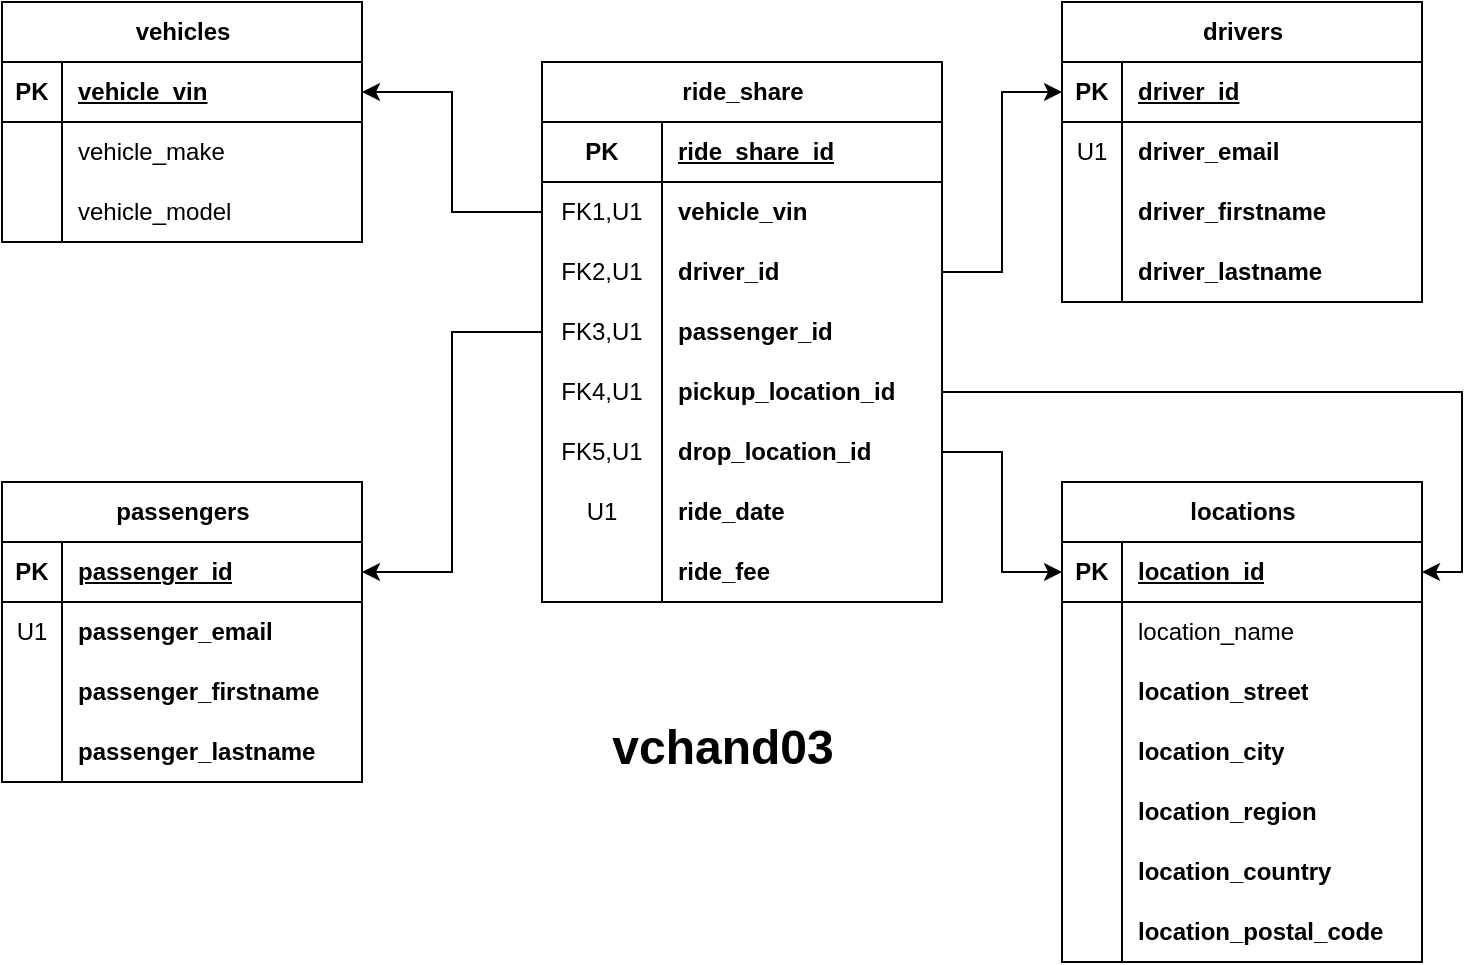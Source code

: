 <mxfile version="24.0.2" type="device">
  <diagram name="Page-1" id="pNcKomzD0ishxrPGy2kd">
    <mxGraphModel dx="1194" dy="640" grid="1" gridSize="10" guides="1" tooltips="1" connect="1" arrows="1" fold="1" page="1" pageScale="1" pageWidth="850" pageHeight="1100" math="0" shadow="0">
      <root>
        <mxCell id="0" />
        <mxCell id="1" parent="0" />
        <mxCell id="V96x-ERwFkJNRLYZqCBc-1" value="vehicles" style="shape=table;startSize=30;container=1;collapsible=1;childLayout=tableLayout;fixedRows=1;rowLines=0;fontStyle=1;align=center;resizeLast=1;html=1;" parent="1" vertex="1">
          <mxGeometry x="60" y="110" width="180" height="120" as="geometry" />
        </mxCell>
        <mxCell id="V96x-ERwFkJNRLYZqCBc-2" value="" style="shape=tableRow;horizontal=0;startSize=0;swimlaneHead=0;swimlaneBody=0;fillColor=none;collapsible=0;dropTarget=0;points=[[0,0.5],[1,0.5]];portConstraint=eastwest;top=0;left=0;right=0;bottom=1;" parent="V96x-ERwFkJNRLYZqCBc-1" vertex="1">
          <mxGeometry y="30" width="180" height="30" as="geometry" />
        </mxCell>
        <mxCell id="V96x-ERwFkJNRLYZqCBc-3" value="PK" style="shape=partialRectangle;connectable=0;fillColor=none;top=0;left=0;bottom=0;right=0;fontStyle=1;overflow=hidden;whiteSpace=wrap;html=1;" parent="V96x-ERwFkJNRLYZqCBc-2" vertex="1">
          <mxGeometry width="30" height="30" as="geometry">
            <mxRectangle width="30" height="30" as="alternateBounds" />
          </mxGeometry>
        </mxCell>
        <mxCell id="V96x-ERwFkJNRLYZqCBc-4" value="vehicle_vin" style="shape=partialRectangle;connectable=0;fillColor=none;top=0;left=0;bottom=0;right=0;align=left;spacingLeft=6;fontStyle=5;overflow=hidden;whiteSpace=wrap;html=1;" parent="V96x-ERwFkJNRLYZqCBc-2" vertex="1">
          <mxGeometry x="30" width="150" height="30" as="geometry">
            <mxRectangle width="150" height="30" as="alternateBounds" />
          </mxGeometry>
        </mxCell>
        <mxCell id="V96x-ERwFkJNRLYZqCBc-5" value="" style="shape=tableRow;horizontal=0;startSize=0;swimlaneHead=0;swimlaneBody=0;fillColor=none;collapsible=0;dropTarget=0;points=[[0,0.5],[1,0.5]];portConstraint=eastwest;top=0;left=0;right=0;bottom=0;" parent="V96x-ERwFkJNRLYZqCBc-1" vertex="1">
          <mxGeometry y="60" width="180" height="30" as="geometry" />
        </mxCell>
        <mxCell id="V96x-ERwFkJNRLYZqCBc-6" value="" style="shape=partialRectangle;connectable=0;fillColor=none;top=0;left=0;bottom=0;right=0;editable=1;overflow=hidden;whiteSpace=wrap;html=1;" parent="V96x-ERwFkJNRLYZqCBc-5" vertex="1">
          <mxGeometry width="30" height="30" as="geometry">
            <mxRectangle width="30" height="30" as="alternateBounds" />
          </mxGeometry>
        </mxCell>
        <mxCell id="V96x-ERwFkJNRLYZqCBc-7" value="vehicle_make" style="shape=partialRectangle;connectable=0;fillColor=none;top=0;left=0;bottom=0;right=0;align=left;spacingLeft=6;overflow=hidden;whiteSpace=wrap;html=1;" parent="V96x-ERwFkJNRLYZqCBc-5" vertex="1">
          <mxGeometry x="30" width="150" height="30" as="geometry">
            <mxRectangle width="150" height="30" as="alternateBounds" />
          </mxGeometry>
        </mxCell>
        <mxCell id="V96x-ERwFkJNRLYZqCBc-8" value="" style="shape=tableRow;horizontal=0;startSize=0;swimlaneHead=0;swimlaneBody=0;fillColor=none;collapsible=0;dropTarget=0;points=[[0,0.5],[1,0.5]];portConstraint=eastwest;top=0;left=0;right=0;bottom=0;" parent="V96x-ERwFkJNRLYZqCBc-1" vertex="1">
          <mxGeometry y="90" width="180" height="30" as="geometry" />
        </mxCell>
        <mxCell id="V96x-ERwFkJNRLYZqCBc-9" value="" style="shape=partialRectangle;connectable=0;fillColor=none;top=0;left=0;bottom=0;right=0;editable=1;overflow=hidden;whiteSpace=wrap;html=1;" parent="V96x-ERwFkJNRLYZqCBc-8" vertex="1">
          <mxGeometry width="30" height="30" as="geometry">
            <mxRectangle width="30" height="30" as="alternateBounds" />
          </mxGeometry>
        </mxCell>
        <mxCell id="V96x-ERwFkJNRLYZqCBc-10" value="vehicle_model" style="shape=partialRectangle;connectable=0;fillColor=none;top=0;left=0;bottom=0;right=0;align=left;spacingLeft=6;overflow=hidden;whiteSpace=wrap;html=1;" parent="V96x-ERwFkJNRLYZqCBc-8" vertex="1">
          <mxGeometry x="30" width="150" height="30" as="geometry">
            <mxRectangle width="150" height="30" as="alternateBounds" />
          </mxGeometry>
        </mxCell>
        <mxCell id="V96x-ERwFkJNRLYZqCBc-14" value="drivers" style="shape=table;startSize=30;container=1;collapsible=1;childLayout=tableLayout;fixedRows=1;rowLines=0;fontStyle=1;align=center;resizeLast=1;html=1;" parent="1" vertex="1">
          <mxGeometry x="590" y="110" width="180" height="150" as="geometry" />
        </mxCell>
        <mxCell id="V96x-ERwFkJNRLYZqCBc-15" value="" style="shape=tableRow;horizontal=0;startSize=0;swimlaneHead=0;swimlaneBody=0;fillColor=none;collapsible=0;dropTarget=0;points=[[0,0.5],[1,0.5]];portConstraint=eastwest;top=0;left=0;right=0;bottom=1;" parent="V96x-ERwFkJNRLYZqCBc-14" vertex="1">
          <mxGeometry y="30" width="180" height="30" as="geometry" />
        </mxCell>
        <mxCell id="V96x-ERwFkJNRLYZqCBc-16" value="PK" style="shape=partialRectangle;connectable=0;fillColor=none;top=0;left=0;bottom=0;right=0;fontStyle=1;overflow=hidden;whiteSpace=wrap;html=1;" parent="V96x-ERwFkJNRLYZqCBc-15" vertex="1">
          <mxGeometry width="30" height="30" as="geometry">
            <mxRectangle width="30" height="30" as="alternateBounds" />
          </mxGeometry>
        </mxCell>
        <mxCell id="V96x-ERwFkJNRLYZqCBc-17" value="driver_id" style="shape=partialRectangle;connectable=0;fillColor=none;top=0;left=0;bottom=0;right=0;align=left;spacingLeft=6;fontStyle=5;overflow=hidden;whiteSpace=wrap;html=1;" parent="V96x-ERwFkJNRLYZqCBc-15" vertex="1">
          <mxGeometry x="30" width="150" height="30" as="geometry">
            <mxRectangle width="150" height="30" as="alternateBounds" />
          </mxGeometry>
        </mxCell>
        <mxCell id="V96x-ERwFkJNRLYZqCBc-18" value="" style="shape=tableRow;horizontal=0;startSize=0;swimlaneHead=0;swimlaneBody=0;fillColor=none;collapsible=0;dropTarget=0;points=[[0,0.5],[1,0.5]];portConstraint=eastwest;top=0;left=0;right=0;bottom=0;" parent="V96x-ERwFkJNRLYZqCBc-14" vertex="1">
          <mxGeometry y="60" width="180" height="30" as="geometry" />
        </mxCell>
        <mxCell id="V96x-ERwFkJNRLYZqCBc-19" value="U1" style="shape=partialRectangle;connectable=0;fillColor=none;top=0;left=0;bottom=0;right=0;editable=1;overflow=hidden;whiteSpace=wrap;html=1;" parent="V96x-ERwFkJNRLYZqCBc-18" vertex="1">
          <mxGeometry width="30" height="30" as="geometry">
            <mxRectangle width="30" height="30" as="alternateBounds" />
          </mxGeometry>
        </mxCell>
        <mxCell id="V96x-ERwFkJNRLYZqCBc-20" value="&lt;b&gt;driver_email&lt;/b&gt;" style="shape=partialRectangle;connectable=0;fillColor=none;top=0;left=0;bottom=0;right=0;align=left;spacingLeft=6;overflow=hidden;whiteSpace=wrap;html=1;" parent="V96x-ERwFkJNRLYZqCBc-18" vertex="1">
          <mxGeometry x="30" width="150" height="30" as="geometry">
            <mxRectangle width="150" height="30" as="alternateBounds" />
          </mxGeometry>
        </mxCell>
        <mxCell id="V96x-ERwFkJNRLYZqCBc-21" value="" style="shape=tableRow;horizontal=0;startSize=0;swimlaneHead=0;swimlaneBody=0;fillColor=none;collapsible=0;dropTarget=0;points=[[0,0.5],[1,0.5]];portConstraint=eastwest;top=0;left=0;right=0;bottom=0;" parent="V96x-ERwFkJNRLYZqCBc-14" vertex="1">
          <mxGeometry y="90" width="180" height="30" as="geometry" />
        </mxCell>
        <mxCell id="V96x-ERwFkJNRLYZqCBc-22" value="" style="shape=partialRectangle;connectable=0;fillColor=none;top=0;left=0;bottom=0;right=0;editable=1;overflow=hidden;whiteSpace=wrap;html=1;" parent="V96x-ERwFkJNRLYZqCBc-21" vertex="1">
          <mxGeometry width="30" height="30" as="geometry">
            <mxRectangle width="30" height="30" as="alternateBounds" />
          </mxGeometry>
        </mxCell>
        <mxCell id="V96x-ERwFkJNRLYZqCBc-23" value="&lt;b&gt;driver_firstname&lt;/b&gt;" style="shape=partialRectangle;connectable=0;fillColor=none;top=0;left=0;bottom=0;right=0;align=left;spacingLeft=6;overflow=hidden;whiteSpace=wrap;html=1;" parent="V96x-ERwFkJNRLYZqCBc-21" vertex="1">
          <mxGeometry x="30" width="150" height="30" as="geometry">
            <mxRectangle width="150" height="30" as="alternateBounds" />
          </mxGeometry>
        </mxCell>
        <mxCell id="V96x-ERwFkJNRLYZqCBc-24" value="" style="shape=tableRow;horizontal=0;startSize=0;swimlaneHead=0;swimlaneBody=0;fillColor=none;collapsible=0;dropTarget=0;points=[[0,0.5],[1,0.5]];portConstraint=eastwest;top=0;left=0;right=0;bottom=0;" parent="V96x-ERwFkJNRLYZqCBc-14" vertex="1">
          <mxGeometry y="120" width="180" height="30" as="geometry" />
        </mxCell>
        <mxCell id="V96x-ERwFkJNRLYZqCBc-25" value="" style="shape=partialRectangle;connectable=0;fillColor=none;top=0;left=0;bottom=0;right=0;editable=1;overflow=hidden;whiteSpace=wrap;html=1;" parent="V96x-ERwFkJNRLYZqCBc-24" vertex="1">
          <mxGeometry width="30" height="30" as="geometry">
            <mxRectangle width="30" height="30" as="alternateBounds" />
          </mxGeometry>
        </mxCell>
        <mxCell id="V96x-ERwFkJNRLYZqCBc-26" value="&lt;b&gt;driver_lastname&lt;/b&gt;" style="shape=partialRectangle;connectable=0;fillColor=none;top=0;left=0;bottom=0;right=0;align=left;spacingLeft=6;overflow=hidden;whiteSpace=wrap;html=1;" parent="V96x-ERwFkJNRLYZqCBc-24" vertex="1">
          <mxGeometry x="30" width="150" height="30" as="geometry">
            <mxRectangle width="150" height="30" as="alternateBounds" />
          </mxGeometry>
        </mxCell>
        <mxCell id="V96x-ERwFkJNRLYZqCBc-27" value="passengers" style="shape=table;startSize=30;container=1;collapsible=1;childLayout=tableLayout;fixedRows=1;rowLines=0;fontStyle=1;align=center;resizeLast=1;html=1;" parent="1" vertex="1">
          <mxGeometry x="60" y="350" width="180" height="150" as="geometry" />
        </mxCell>
        <mxCell id="V96x-ERwFkJNRLYZqCBc-28" value="" style="shape=tableRow;horizontal=0;startSize=0;swimlaneHead=0;swimlaneBody=0;fillColor=none;collapsible=0;dropTarget=0;points=[[0,0.5],[1,0.5]];portConstraint=eastwest;top=0;left=0;right=0;bottom=1;" parent="V96x-ERwFkJNRLYZqCBc-27" vertex="1">
          <mxGeometry y="30" width="180" height="30" as="geometry" />
        </mxCell>
        <mxCell id="V96x-ERwFkJNRLYZqCBc-29" value="PK" style="shape=partialRectangle;connectable=0;fillColor=none;top=0;left=0;bottom=0;right=0;fontStyle=1;overflow=hidden;whiteSpace=wrap;html=1;" parent="V96x-ERwFkJNRLYZqCBc-28" vertex="1">
          <mxGeometry width="30" height="30" as="geometry">
            <mxRectangle width="30" height="30" as="alternateBounds" />
          </mxGeometry>
        </mxCell>
        <mxCell id="V96x-ERwFkJNRLYZqCBc-30" value="passenger_id" style="shape=partialRectangle;connectable=0;fillColor=none;top=0;left=0;bottom=0;right=0;align=left;spacingLeft=6;fontStyle=5;overflow=hidden;whiteSpace=wrap;html=1;" parent="V96x-ERwFkJNRLYZqCBc-28" vertex="1">
          <mxGeometry x="30" width="150" height="30" as="geometry">
            <mxRectangle width="150" height="30" as="alternateBounds" />
          </mxGeometry>
        </mxCell>
        <mxCell id="V96x-ERwFkJNRLYZqCBc-31" value="" style="shape=tableRow;horizontal=0;startSize=0;swimlaneHead=0;swimlaneBody=0;fillColor=none;collapsible=0;dropTarget=0;points=[[0,0.5],[1,0.5]];portConstraint=eastwest;top=0;left=0;right=0;bottom=0;" parent="V96x-ERwFkJNRLYZqCBc-27" vertex="1">
          <mxGeometry y="60" width="180" height="30" as="geometry" />
        </mxCell>
        <mxCell id="V96x-ERwFkJNRLYZqCBc-32" value="U1" style="shape=partialRectangle;connectable=0;fillColor=none;top=0;left=0;bottom=0;right=0;editable=1;overflow=hidden;whiteSpace=wrap;html=1;" parent="V96x-ERwFkJNRLYZqCBc-31" vertex="1">
          <mxGeometry width="30" height="30" as="geometry">
            <mxRectangle width="30" height="30" as="alternateBounds" />
          </mxGeometry>
        </mxCell>
        <mxCell id="V96x-ERwFkJNRLYZqCBc-33" value="&lt;b&gt;passenger_email&lt;/b&gt;" style="shape=partialRectangle;connectable=0;fillColor=none;top=0;left=0;bottom=0;right=0;align=left;spacingLeft=6;overflow=hidden;whiteSpace=wrap;html=1;" parent="V96x-ERwFkJNRLYZqCBc-31" vertex="1">
          <mxGeometry x="30" width="150" height="30" as="geometry">
            <mxRectangle width="150" height="30" as="alternateBounds" />
          </mxGeometry>
        </mxCell>
        <mxCell id="V96x-ERwFkJNRLYZqCBc-34" value="" style="shape=tableRow;horizontal=0;startSize=0;swimlaneHead=0;swimlaneBody=0;fillColor=none;collapsible=0;dropTarget=0;points=[[0,0.5],[1,0.5]];portConstraint=eastwest;top=0;left=0;right=0;bottom=0;" parent="V96x-ERwFkJNRLYZqCBc-27" vertex="1">
          <mxGeometry y="90" width="180" height="30" as="geometry" />
        </mxCell>
        <mxCell id="V96x-ERwFkJNRLYZqCBc-35" value="" style="shape=partialRectangle;connectable=0;fillColor=none;top=0;left=0;bottom=0;right=0;editable=1;overflow=hidden;whiteSpace=wrap;html=1;" parent="V96x-ERwFkJNRLYZqCBc-34" vertex="1">
          <mxGeometry width="30" height="30" as="geometry">
            <mxRectangle width="30" height="30" as="alternateBounds" />
          </mxGeometry>
        </mxCell>
        <mxCell id="V96x-ERwFkJNRLYZqCBc-36" value="&lt;b&gt;passenger_firstname&lt;/b&gt;" style="shape=partialRectangle;connectable=0;fillColor=none;top=0;left=0;bottom=0;right=0;align=left;spacingLeft=6;overflow=hidden;whiteSpace=wrap;html=1;" parent="V96x-ERwFkJNRLYZqCBc-34" vertex="1">
          <mxGeometry x="30" width="150" height="30" as="geometry">
            <mxRectangle width="150" height="30" as="alternateBounds" />
          </mxGeometry>
        </mxCell>
        <mxCell id="V96x-ERwFkJNRLYZqCBc-37" value="" style="shape=tableRow;horizontal=0;startSize=0;swimlaneHead=0;swimlaneBody=0;fillColor=none;collapsible=0;dropTarget=0;points=[[0,0.5],[1,0.5]];portConstraint=eastwest;top=0;left=0;right=0;bottom=0;" parent="V96x-ERwFkJNRLYZqCBc-27" vertex="1">
          <mxGeometry y="120" width="180" height="30" as="geometry" />
        </mxCell>
        <mxCell id="V96x-ERwFkJNRLYZqCBc-38" value="" style="shape=partialRectangle;connectable=0;fillColor=none;top=0;left=0;bottom=0;right=0;editable=1;overflow=hidden;whiteSpace=wrap;html=1;" parent="V96x-ERwFkJNRLYZqCBc-37" vertex="1">
          <mxGeometry width="30" height="30" as="geometry">
            <mxRectangle width="30" height="30" as="alternateBounds" />
          </mxGeometry>
        </mxCell>
        <mxCell id="V96x-ERwFkJNRLYZqCBc-39" value="&lt;b&gt;passenger_lastname&lt;/b&gt;" style="shape=partialRectangle;connectable=0;fillColor=none;top=0;left=0;bottom=0;right=0;align=left;spacingLeft=6;overflow=hidden;whiteSpace=wrap;html=1;" parent="V96x-ERwFkJNRLYZqCBc-37" vertex="1">
          <mxGeometry x="30" width="150" height="30" as="geometry">
            <mxRectangle width="150" height="30" as="alternateBounds" />
          </mxGeometry>
        </mxCell>
        <mxCell id="V96x-ERwFkJNRLYZqCBc-40" value="locations" style="shape=table;startSize=30;container=1;collapsible=1;childLayout=tableLayout;fixedRows=1;rowLines=0;fontStyle=1;align=center;resizeLast=1;html=1;" parent="1" vertex="1">
          <mxGeometry x="590" y="350" width="180" height="240" as="geometry" />
        </mxCell>
        <mxCell id="V96x-ERwFkJNRLYZqCBc-41" value="" style="shape=tableRow;horizontal=0;startSize=0;swimlaneHead=0;swimlaneBody=0;fillColor=none;collapsible=0;dropTarget=0;points=[[0,0.5],[1,0.5]];portConstraint=eastwest;top=0;left=0;right=0;bottom=1;" parent="V96x-ERwFkJNRLYZqCBc-40" vertex="1">
          <mxGeometry y="30" width="180" height="30" as="geometry" />
        </mxCell>
        <mxCell id="V96x-ERwFkJNRLYZqCBc-42" value="PK" style="shape=partialRectangle;connectable=0;fillColor=none;top=0;left=0;bottom=0;right=0;fontStyle=1;overflow=hidden;whiteSpace=wrap;html=1;" parent="V96x-ERwFkJNRLYZqCBc-41" vertex="1">
          <mxGeometry width="30" height="30" as="geometry">
            <mxRectangle width="30" height="30" as="alternateBounds" />
          </mxGeometry>
        </mxCell>
        <mxCell id="V96x-ERwFkJNRLYZqCBc-43" value="location_id" style="shape=partialRectangle;connectable=0;fillColor=none;top=0;left=0;bottom=0;right=0;align=left;spacingLeft=6;fontStyle=5;overflow=hidden;whiteSpace=wrap;html=1;" parent="V96x-ERwFkJNRLYZqCBc-41" vertex="1">
          <mxGeometry x="30" width="150" height="30" as="geometry">
            <mxRectangle width="150" height="30" as="alternateBounds" />
          </mxGeometry>
        </mxCell>
        <mxCell id="V96x-ERwFkJNRLYZqCBc-44" value="" style="shape=tableRow;horizontal=0;startSize=0;swimlaneHead=0;swimlaneBody=0;fillColor=none;collapsible=0;dropTarget=0;points=[[0,0.5],[1,0.5]];portConstraint=eastwest;top=0;left=0;right=0;bottom=0;" parent="V96x-ERwFkJNRLYZqCBc-40" vertex="1">
          <mxGeometry y="60" width="180" height="30" as="geometry" />
        </mxCell>
        <mxCell id="V96x-ERwFkJNRLYZqCBc-45" value="" style="shape=partialRectangle;connectable=0;fillColor=none;top=0;left=0;bottom=0;right=0;editable=1;overflow=hidden;whiteSpace=wrap;html=1;" parent="V96x-ERwFkJNRLYZqCBc-44" vertex="1">
          <mxGeometry width="30" height="30" as="geometry">
            <mxRectangle width="30" height="30" as="alternateBounds" />
          </mxGeometry>
        </mxCell>
        <mxCell id="V96x-ERwFkJNRLYZqCBc-46" value="location_name" style="shape=partialRectangle;connectable=0;fillColor=none;top=0;left=0;bottom=0;right=0;align=left;spacingLeft=6;overflow=hidden;whiteSpace=wrap;html=1;" parent="V96x-ERwFkJNRLYZqCBc-44" vertex="1">
          <mxGeometry x="30" width="150" height="30" as="geometry">
            <mxRectangle width="150" height="30" as="alternateBounds" />
          </mxGeometry>
        </mxCell>
        <mxCell id="V96x-ERwFkJNRLYZqCBc-47" value="" style="shape=tableRow;horizontal=0;startSize=0;swimlaneHead=0;swimlaneBody=0;fillColor=none;collapsible=0;dropTarget=0;points=[[0,0.5],[1,0.5]];portConstraint=eastwest;top=0;left=0;right=0;bottom=0;" parent="V96x-ERwFkJNRLYZqCBc-40" vertex="1">
          <mxGeometry y="90" width="180" height="30" as="geometry" />
        </mxCell>
        <mxCell id="V96x-ERwFkJNRLYZqCBc-48" value="" style="shape=partialRectangle;connectable=0;fillColor=none;top=0;left=0;bottom=0;right=0;editable=1;overflow=hidden;whiteSpace=wrap;html=1;" parent="V96x-ERwFkJNRLYZqCBc-47" vertex="1">
          <mxGeometry width="30" height="30" as="geometry">
            <mxRectangle width="30" height="30" as="alternateBounds" />
          </mxGeometry>
        </mxCell>
        <mxCell id="V96x-ERwFkJNRLYZqCBc-49" value="&lt;b&gt;location_street&lt;/b&gt;" style="shape=partialRectangle;connectable=0;fillColor=none;top=0;left=0;bottom=0;right=0;align=left;spacingLeft=6;overflow=hidden;whiteSpace=wrap;html=1;" parent="V96x-ERwFkJNRLYZqCBc-47" vertex="1">
          <mxGeometry x="30" width="150" height="30" as="geometry">
            <mxRectangle width="150" height="30" as="alternateBounds" />
          </mxGeometry>
        </mxCell>
        <mxCell id="V96x-ERwFkJNRLYZqCBc-50" value="" style="shape=tableRow;horizontal=0;startSize=0;swimlaneHead=0;swimlaneBody=0;fillColor=none;collapsible=0;dropTarget=0;points=[[0,0.5],[1,0.5]];portConstraint=eastwest;top=0;left=0;right=0;bottom=0;" parent="V96x-ERwFkJNRLYZqCBc-40" vertex="1">
          <mxGeometry y="120" width="180" height="30" as="geometry" />
        </mxCell>
        <mxCell id="V96x-ERwFkJNRLYZqCBc-51" value="" style="shape=partialRectangle;connectable=0;fillColor=none;top=0;left=0;bottom=0;right=0;editable=1;overflow=hidden;whiteSpace=wrap;html=1;" parent="V96x-ERwFkJNRLYZqCBc-50" vertex="1">
          <mxGeometry width="30" height="30" as="geometry">
            <mxRectangle width="30" height="30" as="alternateBounds" />
          </mxGeometry>
        </mxCell>
        <mxCell id="V96x-ERwFkJNRLYZqCBc-52" value="&lt;b&gt;location_city&lt;/b&gt;" style="shape=partialRectangle;connectable=0;fillColor=none;top=0;left=0;bottom=0;right=0;align=left;spacingLeft=6;overflow=hidden;whiteSpace=wrap;html=1;" parent="V96x-ERwFkJNRLYZqCBc-50" vertex="1">
          <mxGeometry x="30" width="150" height="30" as="geometry">
            <mxRectangle width="150" height="30" as="alternateBounds" />
          </mxGeometry>
        </mxCell>
        <mxCell id="V96x-ERwFkJNRLYZqCBc-53" value="" style="shape=tableRow;horizontal=0;startSize=0;swimlaneHead=0;swimlaneBody=0;fillColor=none;collapsible=0;dropTarget=0;points=[[0,0.5],[1,0.5]];portConstraint=eastwest;top=0;left=0;right=0;bottom=0;" parent="V96x-ERwFkJNRLYZqCBc-40" vertex="1">
          <mxGeometry y="150" width="180" height="30" as="geometry" />
        </mxCell>
        <mxCell id="V96x-ERwFkJNRLYZqCBc-54" value="" style="shape=partialRectangle;connectable=0;fillColor=none;top=0;left=0;bottom=0;right=0;editable=1;overflow=hidden;whiteSpace=wrap;html=1;" parent="V96x-ERwFkJNRLYZqCBc-53" vertex="1">
          <mxGeometry width="30" height="30" as="geometry">
            <mxRectangle width="30" height="30" as="alternateBounds" />
          </mxGeometry>
        </mxCell>
        <mxCell id="V96x-ERwFkJNRLYZqCBc-55" value="&lt;b&gt;location_region&lt;/b&gt;" style="shape=partialRectangle;connectable=0;fillColor=none;top=0;left=0;bottom=0;right=0;align=left;spacingLeft=6;overflow=hidden;whiteSpace=wrap;html=1;" parent="V96x-ERwFkJNRLYZqCBc-53" vertex="1">
          <mxGeometry x="30" width="150" height="30" as="geometry">
            <mxRectangle width="150" height="30" as="alternateBounds" />
          </mxGeometry>
        </mxCell>
        <mxCell id="V96x-ERwFkJNRLYZqCBc-56" value="" style="shape=tableRow;horizontal=0;startSize=0;swimlaneHead=0;swimlaneBody=0;fillColor=none;collapsible=0;dropTarget=0;points=[[0,0.5],[1,0.5]];portConstraint=eastwest;top=0;left=0;right=0;bottom=0;" parent="V96x-ERwFkJNRLYZqCBc-40" vertex="1">
          <mxGeometry y="180" width="180" height="30" as="geometry" />
        </mxCell>
        <mxCell id="V96x-ERwFkJNRLYZqCBc-57" value="" style="shape=partialRectangle;connectable=0;fillColor=none;top=0;left=0;bottom=0;right=0;editable=1;overflow=hidden;whiteSpace=wrap;html=1;" parent="V96x-ERwFkJNRLYZqCBc-56" vertex="1">
          <mxGeometry width="30" height="30" as="geometry">
            <mxRectangle width="30" height="30" as="alternateBounds" />
          </mxGeometry>
        </mxCell>
        <mxCell id="V96x-ERwFkJNRLYZqCBc-58" value="&lt;b&gt;location_country&lt;/b&gt;" style="shape=partialRectangle;connectable=0;fillColor=none;top=0;left=0;bottom=0;right=0;align=left;spacingLeft=6;overflow=hidden;whiteSpace=wrap;html=1;" parent="V96x-ERwFkJNRLYZqCBc-56" vertex="1">
          <mxGeometry x="30" width="150" height="30" as="geometry">
            <mxRectangle width="150" height="30" as="alternateBounds" />
          </mxGeometry>
        </mxCell>
        <mxCell id="V96x-ERwFkJNRLYZqCBc-59" value="" style="shape=tableRow;horizontal=0;startSize=0;swimlaneHead=0;swimlaneBody=0;fillColor=none;collapsible=0;dropTarget=0;points=[[0,0.5],[1,0.5]];portConstraint=eastwest;top=0;left=0;right=0;bottom=0;" parent="V96x-ERwFkJNRLYZqCBc-40" vertex="1">
          <mxGeometry y="210" width="180" height="30" as="geometry" />
        </mxCell>
        <mxCell id="V96x-ERwFkJNRLYZqCBc-60" value="" style="shape=partialRectangle;connectable=0;fillColor=none;top=0;left=0;bottom=0;right=0;editable=1;overflow=hidden;whiteSpace=wrap;html=1;" parent="V96x-ERwFkJNRLYZqCBc-59" vertex="1">
          <mxGeometry width="30" height="30" as="geometry">
            <mxRectangle width="30" height="30" as="alternateBounds" />
          </mxGeometry>
        </mxCell>
        <mxCell id="V96x-ERwFkJNRLYZqCBc-61" value="&lt;b&gt;location_postal_code&lt;/b&gt;" style="shape=partialRectangle;connectable=0;fillColor=none;top=0;left=0;bottom=0;right=0;align=left;spacingLeft=6;overflow=hidden;whiteSpace=wrap;html=1;" parent="V96x-ERwFkJNRLYZqCBc-59" vertex="1">
          <mxGeometry x="30" width="150" height="30" as="geometry">
            <mxRectangle width="150" height="30" as="alternateBounds" />
          </mxGeometry>
        </mxCell>
        <mxCell id="V96x-ERwFkJNRLYZqCBc-126" value="ride_share" style="shape=table;startSize=30;container=1;collapsible=1;childLayout=tableLayout;fixedRows=1;rowLines=0;fontStyle=1;align=center;resizeLast=1;html=1;" parent="1" vertex="1">
          <mxGeometry x="330" y="140" width="200" height="270" as="geometry" />
        </mxCell>
        <mxCell id="V96x-ERwFkJNRLYZqCBc-127" value="" style="shape=tableRow;horizontal=0;startSize=0;swimlaneHead=0;swimlaneBody=0;fillColor=none;collapsible=0;dropTarget=0;points=[[0,0.5],[1,0.5]];portConstraint=eastwest;top=0;left=0;right=0;bottom=1;" parent="V96x-ERwFkJNRLYZqCBc-126" vertex="1">
          <mxGeometry y="30" width="200" height="30" as="geometry" />
        </mxCell>
        <mxCell id="V96x-ERwFkJNRLYZqCBc-128" value="PK" style="shape=partialRectangle;connectable=0;fillColor=none;top=0;left=0;bottom=0;right=0;fontStyle=1;overflow=hidden;whiteSpace=wrap;html=1;" parent="V96x-ERwFkJNRLYZqCBc-127" vertex="1">
          <mxGeometry width="60" height="30" as="geometry">
            <mxRectangle width="60" height="30" as="alternateBounds" />
          </mxGeometry>
        </mxCell>
        <mxCell id="V96x-ERwFkJNRLYZqCBc-129" value="ride_share_id" style="shape=partialRectangle;connectable=0;fillColor=none;top=0;left=0;bottom=0;right=0;align=left;spacingLeft=6;fontStyle=5;overflow=hidden;whiteSpace=wrap;html=1;" parent="V96x-ERwFkJNRLYZqCBc-127" vertex="1">
          <mxGeometry x="60" width="140" height="30" as="geometry">
            <mxRectangle width="140" height="30" as="alternateBounds" />
          </mxGeometry>
        </mxCell>
        <mxCell id="V96x-ERwFkJNRLYZqCBc-130" value="" style="shape=tableRow;horizontal=0;startSize=0;swimlaneHead=0;swimlaneBody=0;fillColor=none;collapsible=0;dropTarget=0;points=[[0,0.5],[1,0.5]];portConstraint=eastwest;top=0;left=0;right=0;bottom=0;" parent="V96x-ERwFkJNRLYZqCBc-126" vertex="1">
          <mxGeometry y="60" width="200" height="30" as="geometry" />
        </mxCell>
        <mxCell id="V96x-ERwFkJNRLYZqCBc-131" value="FK1,U1" style="shape=partialRectangle;connectable=0;fillColor=none;top=0;left=0;bottom=0;right=0;editable=1;overflow=hidden;whiteSpace=wrap;html=1;" parent="V96x-ERwFkJNRLYZqCBc-130" vertex="1">
          <mxGeometry width="60" height="30" as="geometry">
            <mxRectangle width="60" height="30" as="alternateBounds" />
          </mxGeometry>
        </mxCell>
        <mxCell id="V96x-ERwFkJNRLYZqCBc-132" value="&lt;b&gt;vehicle_vin&lt;/b&gt;" style="shape=partialRectangle;connectable=0;fillColor=none;top=0;left=0;bottom=0;right=0;align=left;spacingLeft=6;overflow=hidden;whiteSpace=wrap;html=1;" parent="V96x-ERwFkJNRLYZqCBc-130" vertex="1">
          <mxGeometry x="60" width="140" height="30" as="geometry">
            <mxRectangle width="140" height="30" as="alternateBounds" />
          </mxGeometry>
        </mxCell>
        <mxCell id="V96x-ERwFkJNRLYZqCBc-133" value="" style="shape=tableRow;horizontal=0;startSize=0;swimlaneHead=0;swimlaneBody=0;fillColor=none;collapsible=0;dropTarget=0;points=[[0,0.5],[1,0.5]];portConstraint=eastwest;top=0;left=0;right=0;bottom=0;" parent="V96x-ERwFkJNRLYZqCBc-126" vertex="1">
          <mxGeometry y="90" width="200" height="30" as="geometry" />
        </mxCell>
        <mxCell id="V96x-ERwFkJNRLYZqCBc-134" value="FK2,U1" style="shape=partialRectangle;connectable=0;fillColor=none;top=0;left=0;bottom=0;right=0;editable=1;overflow=hidden;whiteSpace=wrap;html=1;" parent="V96x-ERwFkJNRLYZqCBc-133" vertex="1">
          <mxGeometry width="60" height="30" as="geometry">
            <mxRectangle width="60" height="30" as="alternateBounds" />
          </mxGeometry>
        </mxCell>
        <mxCell id="V96x-ERwFkJNRLYZqCBc-135" value="&lt;b&gt;driver_id&lt;/b&gt;" style="shape=partialRectangle;connectable=0;fillColor=none;top=0;left=0;bottom=0;right=0;align=left;spacingLeft=6;overflow=hidden;whiteSpace=wrap;html=1;" parent="V96x-ERwFkJNRLYZqCBc-133" vertex="1">
          <mxGeometry x="60" width="140" height="30" as="geometry">
            <mxRectangle width="140" height="30" as="alternateBounds" />
          </mxGeometry>
        </mxCell>
        <mxCell id="V96x-ERwFkJNRLYZqCBc-136" value="" style="shape=tableRow;horizontal=0;startSize=0;swimlaneHead=0;swimlaneBody=0;fillColor=none;collapsible=0;dropTarget=0;points=[[0,0.5],[1,0.5]];portConstraint=eastwest;top=0;left=0;right=0;bottom=0;" parent="V96x-ERwFkJNRLYZqCBc-126" vertex="1">
          <mxGeometry y="120" width="200" height="30" as="geometry" />
        </mxCell>
        <mxCell id="V96x-ERwFkJNRLYZqCBc-137" value="FK3,U1" style="shape=partialRectangle;connectable=0;fillColor=none;top=0;left=0;bottom=0;right=0;editable=1;overflow=hidden;whiteSpace=wrap;html=1;" parent="V96x-ERwFkJNRLYZqCBc-136" vertex="1">
          <mxGeometry width="60" height="30" as="geometry">
            <mxRectangle width="60" height="30" as="alternateBounds" />
          </mxGeometry>
        </mxCell>
        <mxCell id="V96x-ERwFkJNRLYZqCBc-138" value="&lt;b&gt;passenger_id&lt;/b&gt;" style="shape=partialRectangle;connectable=0;fillColor=none;top=0;left=0;bottom=0;right=0;align=left;spacingLeft=6;overflow=hidden;whiteSpace=wrap;html=1;" parent="V96x-ERwFkJNRLYZqCBc-136" vertex="1">
          <mxGeometry x="60" width="140" height="30" as="geometry">
            <mxRectangle width="140" height="30" as="alternateBounds" />
          </mxGeometry>
        </mxCell>
        <mxCell id="V96x-ERwFkJNRLYZqCBc-139" value="" style="shape=tableRow;horizontal=0;startSize=0;swimlaneHead=0;swimlaneBody=0;fillColor=none;collapsible=0;dropTarget=0;points=[[0,0.5],[1,0.5]];portConstraint=eastwest;top=0;left=0;right=0;bottom=0;" parent="V96x-ERwFkJNRLYZqCBc-126" vertex="1">
          <mxGeometry y="150" width="200" height="30" as="geometry" />
        </mxCell>
        <mxCell id="V96x-ERwFkJNRLYZqCBc-140" value="FK4,U1" style="shape=partialRectangle;connectable=0;fillColor=none;top=0;left=0;bottom=0;right=0;editable=1;overflow=hidden;whiteSpace=wrap;html=1;" parent="V96x-ERwFkJNRLYZqCBc-139" vertex="1">
          <mxGeometry width="60" height="30" as="geometry">
            <mxRectangle width="60" height="30" as="alternateBounds" />
          </mxGeometry>
        </mxCell>
        <mxCell id="V96x-ERwFkJNRLYZqCBc-141" value="&lt;b&gt;pickup_location_id&lt;/b&gt;" style="shape=partialRectangle;connectable=0;fillColor=none;top=0;left=0;bottom=0;right=0;align=left;spacingLeft=6;overflow=hidden;whiteSpace=wrap;html=1;" parent="V96x-ERwFkJNRLYZqCBc-139" vertex="1">
          <mxGeometry x="60" width="140" height="30" as="geometry">
            <mxRectangle width="140" height="30" as="alternateBounds" />
          </mxGeometry>
        </mxCell>
        <mxCell id="V96x-ERwFkJNRLYZqCBc-142" value="" style="shape=tableRow;horizontal=0;startSize=0;swimlaneHead=0;swimlaneBody=0;fillColor=none;collapsible=0;dropTarget=0;points=[[0,0.5],[1,0.5]];portConstraint=eastwest;top=0;left=0;right=0;bottom=0;" parent="V96x-ERwFkJNRLYZqCBc-126" vertex="1">
          <mxGeometry y="180" width="200" height="30" as="geometry" />
        </mxCell>
        <mxCell id="V96x-ERwFkJNRLYZqCBc-143" value="FK5,U1" style="shape=partialRectangle;connectable=0;fillColor=none;top=0;left=0;bottom=0;right=0;editable=1;overflow=hidden;whiteSpace=wrap;html=1;" parent="V96x-ERwFkJNRLYZqCBc-142" vertex="1">
          <mxGeometry width="60" height="30" as="geometry">
            <mxRectangle width="60" height="30" as="alternateBounds" />
          </mxGeometry>
        </mxCell>
        <mxCell id="V96x-ERwFkJNRLYZqCBc-144" value="&lt;b&gt;drop_location_id&lt;/b&gt;" style="shape=partialRectangle;connectable=0;fillColor=none;top=0;left=0;bottom=0;right=0;align=left;spacingLeft=6;overflow=hidden;whiteSpace=wrap;html=1;" parent="V96x-ERwFkJNRLYZqCBc-142" vertex="1">
          <mxGeometry x="60" width="140" height="30" as="geometry">
            <mxRectangle width="140" height="30" as="alternateBounds" />
          </mxGeometry>
        </mxCell>
        <mxCell id="V96x-ERwFkJNRLYZqCBc-145" value="" style="shape=tableRow;horizontal=0;startSize=0;swimlaneHead=0;swimlaneBody=0;fillColor=none;collapsible=0;dropTarget=0;points=[[0,0.5],[1,0.5]];portConstraint=eastwest;top=0;left=0;right=0;bottom=0;" parent="V96x-ERwFkJNRLYZqCBc-126" vertex="1">
          <mxGeometry y="210" width="200" height="30" as="geometry" />
        </mxCell>
        <mxCell id="V96x-ERwFkJNRLYZqCBc-146" value="U1" style="shape=partialRectangle;connectable=0;fillColor=none;top=0;left=0;bottom=0;right=0;editable=1;overflow=hidden;whiteSpace=wrap;html=1;" parent="V96x-ERwFkJNRLYZqCBc-145" vertex="1">
          <mxGeometry width="60" height="30" as="geometry">
            <mxRectangle width="60" height="30" as="alternateBounds" />
          </mxGeometry>
        </mxCell>
        <mxCell id="V96x-ERwFkJNRLYZqCBc-147" value="&lt;b&gt;ride_date&lt;/b&gt;" style="shape=partialRectangle;connectable=0;fillColor=none;top=0;left=0;bottom=0;right=0;align=left;spacingLeft=6;overflow=hidden;whiteSpace=wrap;html=1;" parent="V96x-ERwFkJNRLYZqCBc-145" vertex="1">
          <mxGeometry x="60" width="140" height="30" as="geometry">
            <mxRectangle width="140" height="30" as="alternateBounds" />
          </mxGeometry>
        </mxCell>
        <mxCell id="V96x-ERwFkJNRLYZqCBc-148" value="" style="shape=tableRow;horizontal=0;startSize=0;swimlaneHead=0;swimlaneBody=0;fillColor=none;collapsible=0;dropTarget=0;points=[[0,0.5],[1,0.5]];portConstraint=eastwest;top=0;left=0;right=0;bottom=0;" parent="V96x-ERwFkJNRLYZqCBc-126" vertex="1">
          <mxGeometry y="240" width="200" height="30" as="geometry" />
        </mxCell>
        <mxCell id="V96x-ERwFkJNRLYZqCBc-149" value="" style="shape=partialRectangle;connectable=0;fillColor=none;top=0;left=0;bottom=0;right=0;editable=1;overflow=hidden;whiteSpace=wrap;html=1;" parent="V96x-ERwFkJNRLYZqCBc-148" vertex="1">
          <mxGeometry width="60" height="30" as="geometry">
            <mxRectangle width="60" height="30" as="alternateBounds" />
          </mxGeometry>
        </mxCell>
        <mxCell id="V96x-ERwFkJNRLYZqCBc-150" value="&lt;b&gt;ride_fee&lt;/b&gt;" style="shape=partialRectangle;connectable=0;fillColor=none;top=0;left=0;bottom=0;right=0;align=left;spacingLeft=6;overflow=hidden;whiteSpace=wrap;html=1;" parent="V96x-ERwFkJNRLYZqCBc-148" vertex="1">
          <mxGeometry x="60" width="140" height="30" as="geometry">
            <mxRectangle width="140" height="30" as="alternateBounds" />
          </mxGeometry>
        </mxCell>
        <mxCell id="V96x-ERwFkJNRLYZqCBc-151" style="edgeStyle=orthogonalEdgeStyle;rounded=0;orthogonalLoop=1;jettySize=auto;html=1;entryX=1;entryY=0.5;entryDx=0;entryDy=0;" parent="1" source="V96x-ERwFkJNRLYZqCBc-139" target="V96x-ERwFkJNRLYZqCBc-41" edge="1">
          <mxGeometry relative="1" as="geometry" />
        </mxCell>
        <mxCell id="V96x-ERwFkJNRLYZqCBc-152" style="edgeStyle=orthogonalEdgeStyle;rounded=0;orthogonalLoop=1;jettySize=auto;html=1;entryX=0;entryY=0.5;entryDx=0;entryDy=0;" parent="1" source="V96x-ERwFkJNRLYZqCBc-142" target="V96x-ERwFkJNRLYZqCBc-41" edge="1">
          <mxGeometry relative="1" as="geometry" />
        </mxCell>
        <mxCell id="V96x-ERwFkJNRLYZqCBc-153" style="edgeStyle=orthogonalEdgeStyle;rounded=0;orthogonalLoop=1;jettySize=auto;html=1;entryX=1;entryY=0.5;entryDx=0;entryDy=0;" parent="1" source="V96x-ERwFkJNRLYZqCBc-136" target="V96x-ERwFkJNRLYZqCBc-28" edge="1">
          <mxGeometry relative="1" as="geometry" />
        </mxCell>
        <mxCell id="V96x-ERwFkJNRLYZqCBc-154" style="edgeStyle=orthogonalEdgeStyle;rounded=0;orthogonalLoop=1;jettySize=auto;html=1;entryX=0;entryY=0.5;entryDx=0;entryDy=0;" parent="1" source="V96x-ERwFkJNRLYZqCBc-133" target="V96x-ERwFkJNRLYZqCBc-15" edge="1">
          <mxGeometry relative="1" as="geometry" />
        </mxCell>
        <mxCell id="V96x-ERwFkJNRLYZqCBc-155" style="edgeStyle=orthogonalEdgeStyle;rounded=0;orthogonalLoop=1;jettySize=auto;html=1;entryX=1;entryY=0.5;entryDx=0;entryDy=0;" parent="1" source="V96x-ERwFkJNRLYZqCBc-130" target="V96x-ERwFkJNRLYZqCBc-2" edge="1">
          <mxGeometry relative="1" as="geometry" />
        </mxCell>
        <mxCell id="V96x-ERwFkJNRLYZqCBc-157" value="&lt;b&gt;&lt;font style=&quot;font-size: 24px;&quot;&gt;vchand03&lt;/font&gt;&lt;/b&gt;" style="text;html=1;align=center;verticalAlign=middle;resizable=0;points=[];autosize=1;strokeColor=none;fillColor=none;" parent="1" vertex="1">
          <mxGeometry x="355" y="463" width="130" height="40" as="geometry" />
        </mxCell>
      </root>
    </mxGraphModel>
  </diagram>
</mxfile>
